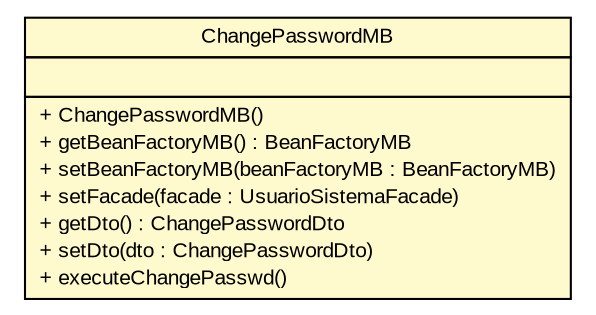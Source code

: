 #!/usr/local/bin/dot
#
# Class diagram 
# Generated by UMLGraph version R5_6 (http://www.umlgraph.org/)
#

digraph G {
	edge [fontname="arial",fontsize=10,labelfontname="arial",labelfontsize=10];
	node [fontname="arial",fontsize=10,shape=plaintext];
	nodesep=0.25;
	ranksep=0.5;
	// br.gov.to.sefaz.seg.managedbean.ChangePasswordMB
	c252409 [label=<<table title="br.gov.to.sefaz.seg.managedbean.ChangePasswordMB" border="0" cellborder="1" cellspacing="0" cellpadding="2" port="p" bgcolor="lemonChiffon" href="./ChangePasswordMB.html">
		<tr><td><table border="0" cellspacing="0" cellpadding="1">
<tr><td align="center" balign="center"> ChangePasswordMB </td></tr>
		</table></td></tr>
		<tr><td><table border="0" cellspacing="0" cellpadding="1">
<tr><td align="left" balign="left">  </td></tr>
		</table></td></tr>
		<tr><td><table border="0" cellspacing="0" cellpadding="1">
<tr><td align="left" balign="left"> + ChangePasswordMB() </td></tr>
<tr><td align="left" balign="left"> + getBeanFactoryMB() : BeanFactoryMB </td></tr>
<tr><td align="left" balign="left"> + setBeanFactoryMB(beanFactoryMB : BeanFactoryMB) </td></tr>
<tr><td align="left" balign="left"> + setFacade(facade : UsuarioSistemaFacade) </td></tr>
<tr><td align="left" balign="left"> + getDto() : ChangePasswordDto </td></tr>
<tr><td align="left" balign="left"> + setDto(dto : ChangePasswordDto) </td></tr>
<tr><td align="left" balign="left"> + executeChangePasswd() </td></tr>
		</table></td></tr>
		</table>>, URL="./ChangePasswordMB.html", fontname="arial", fontcolor="black", fontsize=10.0];
}

